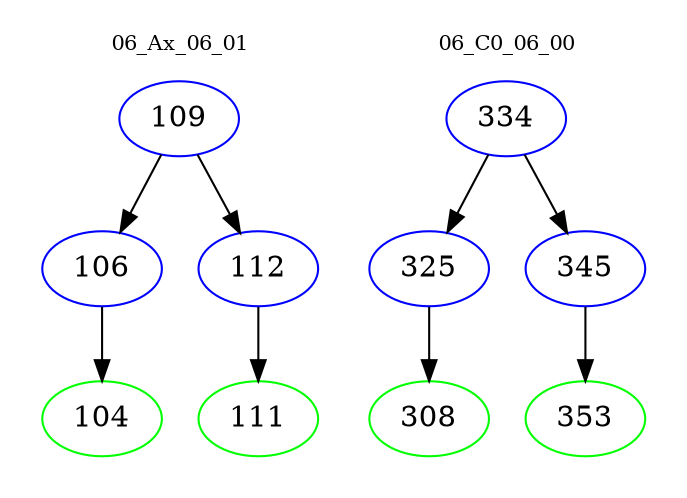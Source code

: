 digraph{
subgraph cluster_0 {
color = white
label = "06_Ax_06_01";
fontsize=10;
T0_109 [label="109", color="blue"]
T0_109 -> T0_106 [color="black"]
T0_106 [label="106", color="blue"]
T0_106 -> T0_104 [color="black"]
T0_104 [label="104", color="green"]
T0_109 -> T0_112 [color="black"]
T0_112 [label="112", color="blue"]
T0_112 -> T0_111 [color="black"]
T0_111 [label="111", color="green"]
}
subgraph cluster_1 {
color = white
label = "06_C0_06_00";
fontsize=10;
T1_334 [label="334", color="blue"]
T1_334 -> T1_325 [color="black"]
T1_325 [label="325", color="blue"]
T1_325 -> T1_308 [color="black"]
T1_308 [label="308", color="green"]
T1_334 -> T1_345 [color="black"]
T1_345 [label="345", color="blue"]
T1_345 -> T1_353 [color="black"]
T1_353 [label="353", color="green"]
}
}
